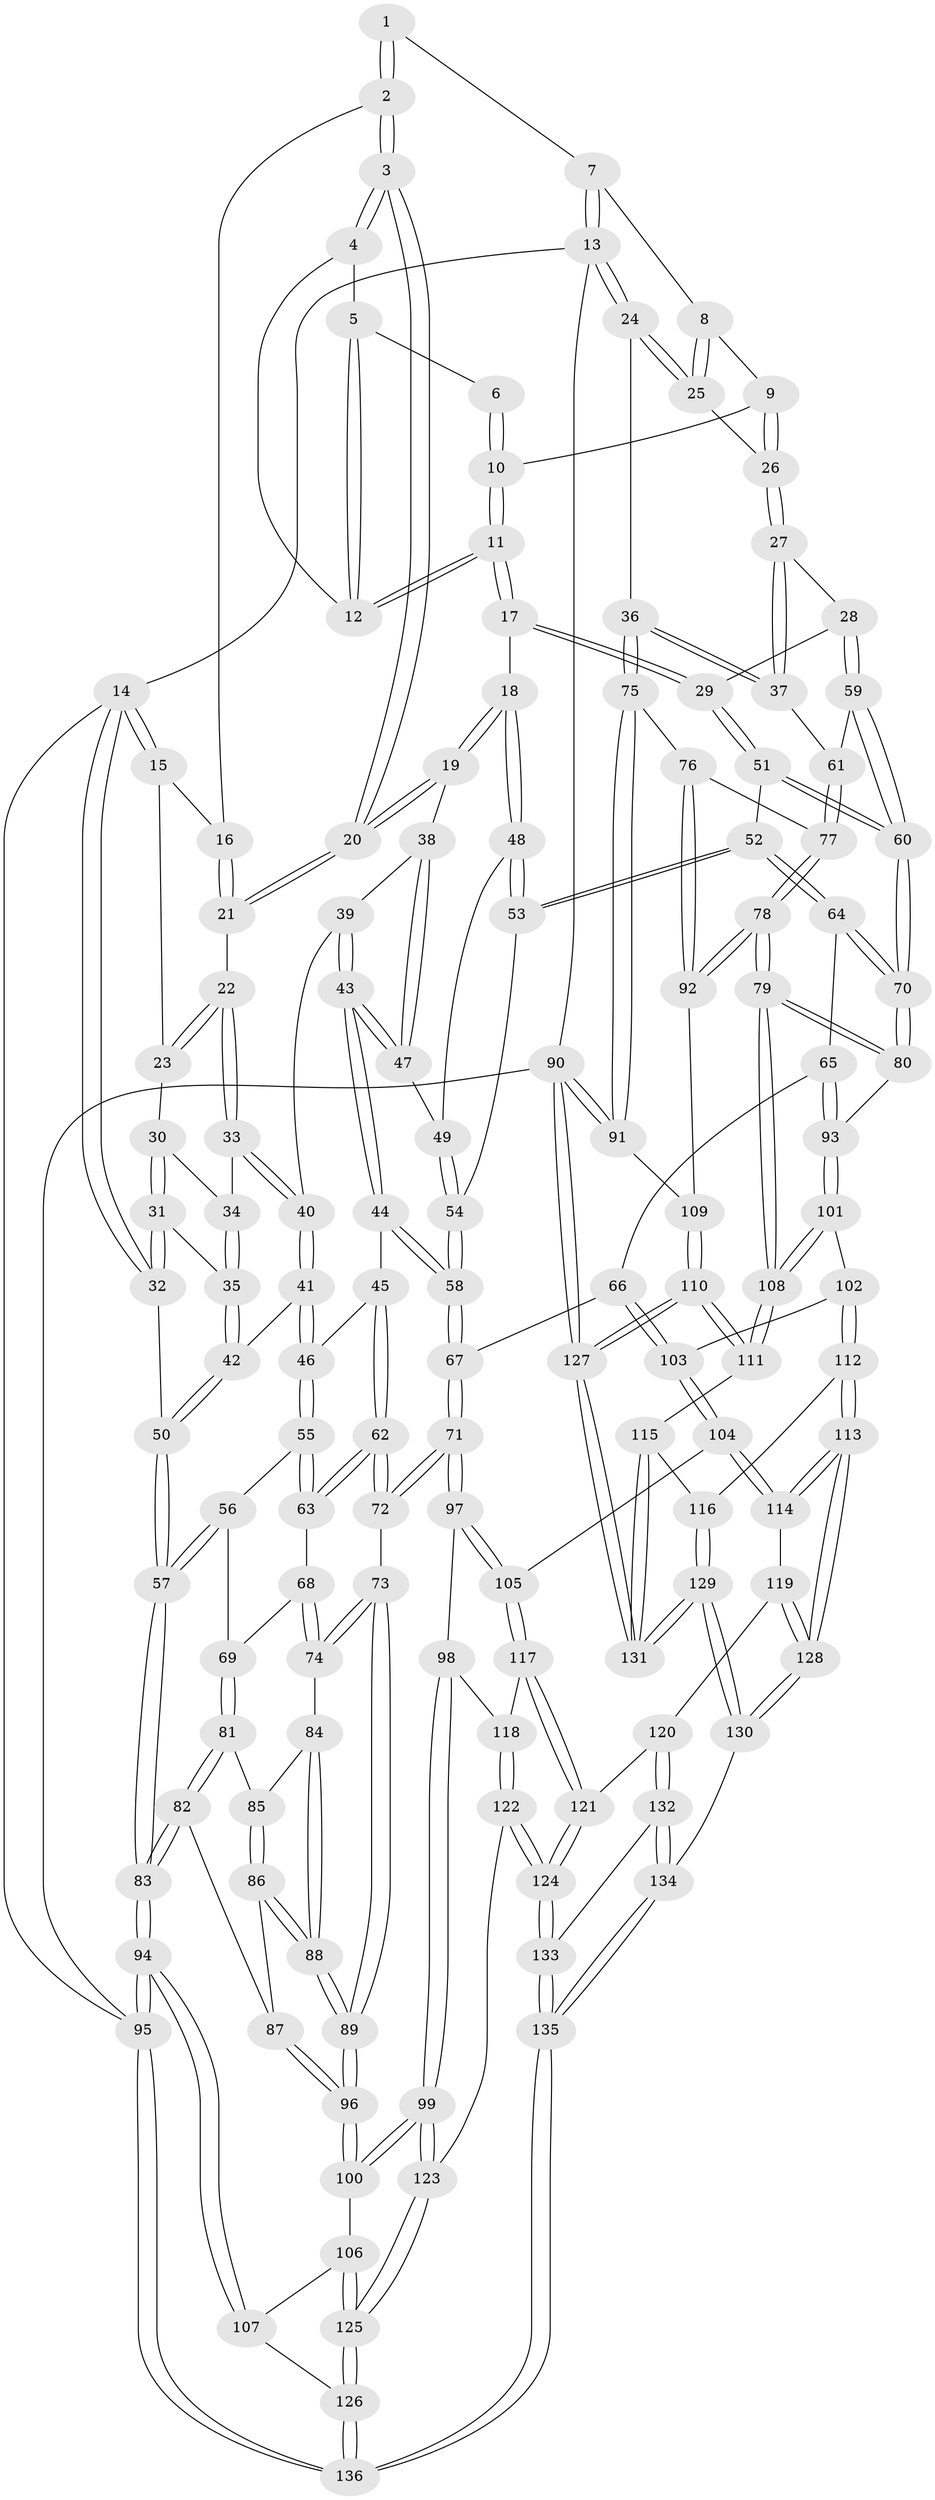 // coarse degree distribution, {3: 0.1686746987951807, 6: 0.12048192771084337, 5: 0.25301204819277107, 4: 0.4457831325301205, 7: 0.012048192771084338}
// Generated by graph-tools (version 1.1) at 2025/42/03/06/25 10:42:34]
// undirected, 136 vertices, 337 edges
graph export_dot {
graph [start="1"]
  node [color=gray90,style=filled];
  1 [pos="+0.6329584815227536+0"];
  2 [pos="+0.418061641520825+0"];
  3 [pos="+0.5072277716477225+0.055053589249786324"];
  4 [pos="+0.5952393728136727+0.03332860990610582"];
  5 [pos="+0.626165389268116+0"];
  6 [pos="+0.6313758975639079+0"];
  7 [pos="+0.8276375814889899+0"];
  8 [pos="+0.7676867641118968+0.047885000614746834"];
  9 [pos="+0.7452827090410329+0.07539163241316864"];
  10 [pos="+0.7097806099244012+0.09213245207031508"];
  11 [pos="+0.6628779796394544+0.12614817923709537"];
  12 [pos="+0.6408135994004271+0.08007705713864452"];
  13 [pos="+1+0"];
  14 [pos="+0+0"];
  15 [pos="+0+0"];
  16 [pos="+0.22714588748959003+0"];
  17 [pos="+0.5942565956731484+0.21691181664142273"];
  18 [pos="+0.5705567293853887+0.21304704648369766"];
  19 [pos="+0.5397654891404926+0.2001528311600299"];
  20 [pos="+0.5188111964310622+0.16806152671382696"];
  21 [pos="+0.2631119367665016+0.09520171229061129"];
  22 [pos="+0.2588311953968207+0.10951587134555232"];
  23 [pos="+0.07124277498937742+0.14917751123069362"];
  24 [pos="+1+0.11359972732401181"];
  25 [pos="+0.8970453141182448+0.11329922684688495"];
  26 [pos="+0.8056583553341482+0.19078396873378142"];
  27 [pos="+0.7932317935710606+0.2798723768428361"];
  28 [pos="+0.7038414146539398+0.30858280754793377"];
  29 [pos="+0.6811138152271873+0.3038777803116805"];
  30 [pos="+0.06435738262115519+0.1671287685309007"];
  31 [pos="+0.04033264586581664+0.18770625714246944"];
  32 [pos="+0+0.22684392807838938"];
  33 [pos="+0.2550621700270428+0.14631318296724993"];
  34 [pos="+0.1279162605296649+0.2030381790954282"];
  35 [pos="+0.09726049961519699+0.2886210471339507"];
  36 [pos="+1+0.31690681703499696"];
  37 [pos="+1+0.3372003361913761"];
  38 [pos="+0.4976885394153115+0.2267832094897835"];
  39 [pos="+0.3122250001223323+0.25864310199050633"];
  40 [pos="+0.266280438153537+0.21641717414387737"];
  41 [pos="+0.15169372038018616+0.3363069095411019"];
  42 [pos="+0.09812802793336434+0.29590778990589756"];
  43 [pos="+0.3577591564825021+0.4211906161982787"];
  44 [pos="+0.35560950084122184+0.4343653934795931"];
  45 [pos="+0.1664787466965038+0.37199132930677525"];
  46 [pos="+0.15559065067982264+0.36712887881117967"];
  47 [pos="+0.4066000143238501+0.37012796083843563"];
  48 [pos="+0.5156848398565433+0.3480595288444817"];
  49 [pos="+0.4916610578969967+0.3558370475146043"];
  50 [pos="+0+0.3500899542370135"];
  51 [pos="+0.6237365151308436+0.40288834049587746"];
  52 [pos="+0.577762699251841+0.46246624616968857"];
  53 [pos="+0.5205131542753287+0.43650771994815724"];
  54 [pos="+0.4609516934578318+0.4369388037457427"];
  55 [pos="+0.11301895211654917+0.42891178376116007"];
  56 [pos="+0+0.4338389993246492"];
  57 [pos="+0+0.37379299110183256"];
  58 [pos="+0.35792007881384547+0.4419029769932534"];
  59 [pos="+0.7894315602323082+0.5014463726759687"];
  60 [pos="+0.7528545219887548+0.5340537702885579"];
  61 [pos="+0.8406640687097962+0.50055520966527"];
  62 [pos="+0.2535454841888868+0.5568505882075276"];
  63 [pos="+0.13194167415226798+0.49691874033749484"];
  64 [pos="+0.5873160828475712+0.5225812798808427"];
  65 [pos="+0.49446406677059085+0.5828213205121582"];
  66 [pos="+0.3529116948338667+0.5830051846977778"];
  67 [pos="+0.3355091395720907+0.5778893739162465"];
  68 [pos="+0.10868172404500402+0.5265339238490846"];
  69 [pos="+0.06139974035642984+0.5617148658284565"];
  70 [pos="+0.6956726132618422+0.5973605289235926"];
  71 [pos="+0.3266189067030369+0.5845890571445609"];
  72 [pos="+0.2983216467937049+0.5841054050475619"];
  73 [pos="+0.19676329310986637+0.6321353738482154"];
  74 [pos="+0.14393900426400508+0.6045598683210243"];
  75 [pos="+1+0.5624215185187869"];
  76 [pos="+0.9182069403361763+0.6055455945817395"];
  77 [pos="+0.8670098745986621+0.5518467938650968"];
  78 [pos="+0.7850725876315714+0.7612239284656083"];
  79 [pos="+0.7797923981805461+0.7643505575845244"];
  80 [pos="+0.6965910174591079+0.6117114385467337"];
  81 [pos="+0.05671290813641548+0.5697162611394743"];
  82 [pos="+0+0.6096857874438794"];
  83 [pos="+0+0.6133673771503582"];
  84 [pos="+0.09636007255414569+0.6033789277299724"];
  85 [pos="+0.06581387112444509+0.5845349194583426"];
  86 [pos="+0.06439929081033606+0.627349998061633"];
  87 [pos="+0.03375564720979842+0.6616123133775136"];
  88 [pos="+0.11675747579788405+0.6906321933098174"];
  89 [pos="+0.12623087857059817+0.7096273417191551"];
  90 [pos="+1+1"];
  91 [pos="+1+0.6959973243948993"];
  92 [pos="+0.8766417765210557+0.7210699553598348"];
  93 [pos="+0.5551450669095814+0.6924047006340726"];
  94 [pos="+0+0.7948610395414326"];
  95 [pos="+0+1"];
  96 [pos="+0.11019954993568805+0.7488605761462572"];
  97 [pos="+0.317355808997865+0.7077815046033467"];
  98 [pos="+0.26039530873726713+0.7742640700969952"];
  99 [pos="+0.1868676420572064+0.8192176227904322"];
  100 [pos="+0.107532464177961+0.7736249233027351"];
  101 [pos="+0.5419534181393768+0.7276750191706177"];
  102 [pos="+0.5184609413063392+0.7565859677721366"];
  103 [pos="+0.5094053420719898+0.7572233681266415"];
  104 [pos="+0.44135547690535853+0.8015841350301371"];
  105 [pos="+0.39994770042843536+0.7955062294080104"];
  106 [pos="+0.03314314201558554+0.8051688687742717"];
  107 [pos="+0+0.8138133605460065"];
  108 [pos="+0.7777312299338196+0.7721258763777036"];
  109 [pos="+1+0.7332731226908454"];
  110 [pos="+0.9015064134625158+0.9103456943299851"];
  111 [pos="+0.7730206946906233+0.818106246842367"];
  112 [pos="+0.602121065212465+0.8690690341817207"];
  113 [pos="+0.5765856844978827+0.8966533700170595"];
  114 [pos="+0.44627845546550765+0.8299340076585374"];
  115 [pos="+0.7690513083633902+0.8217554572809423"];
  116 [pos="+0.6900793875079461+0.8618847123139882"];
  117 [pos="+0.34616580711435413+0.8652978017211402"];
  118 [pos="+0.34537180563360803+0.8651335855427679"];
  119 [pos="+0.4500526012500811+0.914984489120662"];
  120 [pos="+0.4298028231147004+0.9303480515833533"];
  121 [pos="+0.36121958298258355+0.8994522746390523"];
  122 [pos="+0.20897253417290018+0.9022805485655392"];
  123 [pos="+0.20799089654620537+0.9014631307233468"];
  124 [pos="+0.2740937847318989+1"];
  125 [pos="+0.10248980423709725+0.9677324952196548"];
  126 [pos="+0.07054171715661908+1"];
  127 [pos="+1+1"];
  128 [pos="+0.5535740774134027+0.9261778497538949"];
  129 [pos="+0.6333269030610718+1"];
  130 [pos="+0.5702972646367257+1"];
  131 [pos="+0.7573679359803369+1"];
  132 [pos="+0.4273511930428305+0.9421762753429171"];
  133 [pos="+0.2831734945796672+1"];
  134 [pos="+0.5171741336015662+1"];
  135 [pos="+0.2799396774270129+1"];
  136 [pos="+0+1"];
  1 -- 2;
  1 -- 2;
  1 -- 7;
  2 -- 3;
  2 -- 3;
  2 -- 16;
  3 -- 4;
  3 -- 4;
  3 -- 20;
  3 -- 20;
  4 -- 5;
  4 -- 12;
  5 -- 6;
  5 -- 12;
  5 -- 12;
  6 -- 10;
  6 -- 10;
  7 -- 8;
  7 -- 13;
  7 -- 13;
  8 -- 9;
  8 -- 25;
  8 -- 25;
  9 -- 10;
  9 -- 26;
  9 -- 26;
  10 -- 11;
  10 -- 11;
  11 -- 12;
  11 -- 12;
  11 -- 17;
  11 -- 17;
  13 -- 14;
  13 -- 24;
  13 -- 24;
  13 -- 90;
  14 -- 15;
  14 -- 15;
  14 -- 32;
  14 -- 32;
  14 -- 95;
  15 -- 16;
  15 -- 23;
  16 -- 21;
  16 -- 21;
  17 -- 18;
  17 -- 29;
  17 -- 29;
  18 -- 19;
  18 -- 19;
  18 -- 48;
  18 -- 48;
  19 -- 20;
  19 -- 20;
  19 -- 38;
  20 -- 21;
  20 -- 21;
  21 -- 22;
  22 -- 23;
  22 -- 23;
  22 -- 33;
  22 -- 33;
  23 -- 30;
  24 -- 25;
  24 -- 25;
  24 -- 36;
  25 -- 26;
  26 -- 27;
  26 -- 27;
  27 -- 28;
  27 -- 37;
  27 -- 37;
  28 -- 29;
  28 -- 59;
  28 -- 59;
  29 -- 51;
  29 -- 51;
  30 -- 31;
  30 -- 31;
  30 -- 34;
  31 -- 32;
  31 -- 32;
  31 -- 35;
  32 -- 50;
  33 -- 34;
  33 -- 40;
  33 -- 40;
  34 -- 35;
  34 -- 35;
  35 -- 42;
  35 -- 42;
  36 -- 37;
  36 -- 37;
  36 -- 75;
  36 -- 75;
  37 -- 61;
  38 -- 39;
  38 -- 47;
  38 -- 47;
  39 -- 40;
  39 -- 43;
  39 -- 43;
  40 -- 41;
  40 -- 41;
  41 -- 42;
  41 -- 46;
  41 -- 46;
  42 -- 50;
  42 -- 50;
  43 -- 44;
  43 -- 44;
  43 -- 47;
  43 -- 47;
  44 -- 45;
  44 -- 58;
  44 -- 58;
  45 -- 46;
  45 -- 62;
  45 -- 62;
  46 -- 55;
  46 -- 55;
  47 -- 49;
  48 -- 49;
  48 -- 53;
  48 -- 53;
  49 -- 54;
  49 -- 54;
  50 -- 57;
  50 -- 57;
  51 -- 52;
  51 -- 60;
  51 -- 60;
  52 -- 53;
  52 -- 53;
  52 -- 64;
  52 -- 64;
  53 -- 54;
  54 -- 58;
  54 -- 58;
  55 -- 56;
  55 -- 63;
  55 -- 63;
  56 -- 57;
  56 -- 57;
  56 -- 69;
  57 -- 83;
  57 -- 83;
  58 -- 67;
  58 -- 67;
  59 -- 60;
  59 -- 60;
  59 -- 61;
  60 -- 70;
  60 -- 70;
  61 -- 77;
  61 -- 77;
  62 -- 63;
  62 -- 63;
  62 -- 72;
  62 -- 72;
  63 -- 68;
  64 -- 65;
  64 -- 70;
  64 -- 70;
  65 -- 66;
  65 -- 93;
  65 -- 93;
  66 -- 67;
  66 -- 103;
  66 -- 103;
  67 -- 71;
  67 -- 71;
  68 -- 69;
  68 -- 74;
  68 -- 74;
  69 -- 81;
  69 -- 81;
  70 -- 80;
  70 -- 80;
  71 -- 72;
  71 -- 72;
  71 -- 97;
  71 -- 97;
  72 -- 73;
  73 -- 74;
  73 -- 74;
  73 -- 89;
  73 -- 89;
  74 -- 84;
  75 -- 76;
  75 -- 91;
  75 -- 91;
  76 -- 77;
  76 -- 92;
  76 -- 92;
  77 -- 78;
  77 -- 78;
  78 -- 79;
  78 -- 79;
  78 -- 92;
  78 -- 92;
  79 -- 80;
  79 -- 80;
  79 -- 108;
  79 -- 108;
  80 -- 93;
  81 -- 82;
  81 -- 82;
  81 -- 85;
  82 -- 83;
  82 -- 83;
  82 -- 87;
  83 -- 94;
  83 -- 94;
  84 -- 85;
  84 -- 88;
  84 -- 88;
  85 -- 86;
  85 -- 86;
  86 -- 87;
  86 -- 88;
  86 -- 88;
  87 -- 96;
  87 -- 96;
  88 -- 89;
  88 -- 89;
  89 -- 96;
  89 -- 96;
  90 -- 91;
  90 -- 91;
  90 -- 127;
  90 -- 127;
  90 -- 95;
  91 -- 109;
  92 -- 109;
  93 -- 101;
  93 -- 101;
  94 -- 95;
  94 -- 95;
  94 -- 107;
  94 -- 107;
  95 -- 136;
  95 -- 136;
  96 -- 100;
  96 -- 100;
  97 -- 98;
  97 -- 105;
  97 -- 105;
  98 -- 99;
  98 -- 99;
  98 -- 118;
  99 -- 100;
  99 -- 100;
  99 -- 123;
  99 -- 123;
  100 -- 106;
  101 -- 102;
  101 -- 108;
  101 -- 108;
  102 -- 103;
  102 -- 112;
  102 -- 112;
  103 -- 104;
  103 -- 104;
  104 -- 105;
  104 -- 114;
  104 -- 114;
  105 -- 117;
  105 -- 117;
  106 -- 107;
  106 -- 125;
  106 -- 125;
  107 -- 126;
  108 -- 111;
  108 -- 111;
  109 -- 110;
  109 -- 110;
  110 -- 111;
  110 -- 111;
  110 -- 127;
  110 -- 127;
  111 -- 115;
  112 -- 113;
  112 -- 113;
  112 -- 116;
  113 -- 114;
  113 -- 114;
  113 -- 128;
  113 -- 128;
  114 -- 119;
  115 -- 116;
  115 -- 131;
  115 -- 131;
  116 -- 129;
  116 -- 129;
  117 -- 118;
  117 -- 121;
  117 -- 121;
  118 -- 122;
  118 -- 122;
  119 -- 120;
  119 -- 128;
  119 -- 128;
  120 -- 121;
  120 -- 132;
  120 -- 132;
  121 -- 124;
  121 -- 124;
  122 -- 123;
  122 -- 124;
  122 -- 124;
  123 -- 125;
  123 -- 125;
  124 -- 133;
  124 -- 133;
  125 -- 126;
  125 -- 126;
  126 -- 136;
  126 -- 136;
  127 -- 131;
  127 -- 131;
  128 -- 130;
  128 -- 130;
  129 -- 130;
  129 -- 130;
  129 -- 131;
  129 -- 131;
  130 -- 134;
  132 -- 133;
  132 -- 134;
  132 -- 134;
  133 -- 135;
  133 -- 135;
  134 -- 135;
  134 -- 135;
  135 -- 136;
  135 -- 136;
}
